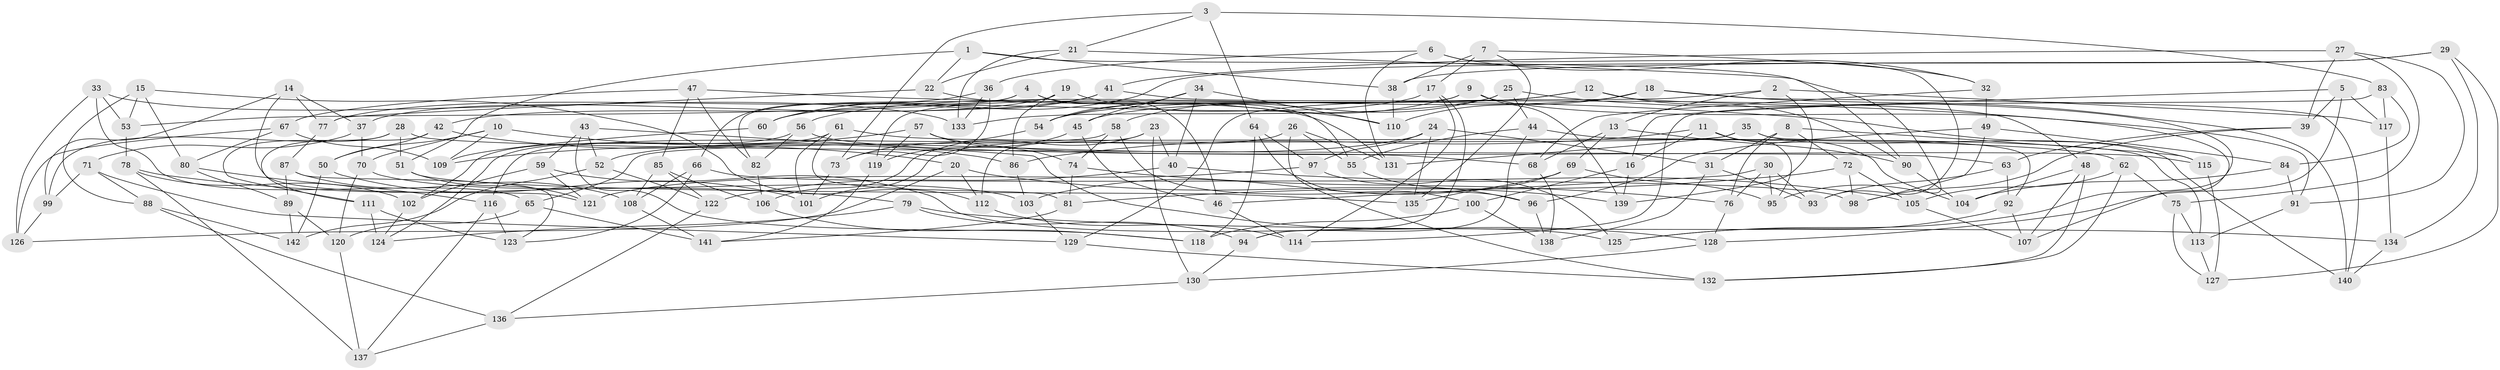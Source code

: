 // coarse degree distribution, {6: 0.6, 4: 0.32941176470588235, 5: 0.07058823529411765}
// Generated by graph-tools (version 1.1) at 2025/42/03/06/25 10:42:20]
// undirected, 142 vertices, 284 edges
graph export_dot {
graph [start="1"]
  node [color=gray90,style=filled];
  1;
  2;
  3;
  4;
  5;
  6;
  7;
  8;
  9;
  10;
  11;
  12;
  13;
  14;
  15;
  16;
  17;
  18;
  19;
  20;
  21;
  22;
  23;
  24;
  25;
  26;
  27;
  28;
  29;
  30;
  31;
  32;
  33;
  34;
  35;
  36;
  37;
  38;
  39;
  40;
  41;
  42;
  43;
  44;
  45;
  46;
  47;
  48;
  49;
  50;
  51;
  52;
  53;
  54;
  55;
  56;
  57;
  58;
  59;
  60;
  61;
  62;
  63;
  64;
  65;
  66;
  67;
  68;
  69;
  70;
  71;
  72;
  73;
  74;
  75;
  76;
  77;
  78;
  79;
  80;
  81;
  82;
  83;
  84;
  85;
  86;
  87;
  88;
  89;
  90;
  91;
  92;
  93;
  94;
  95;
  96;
  97;
  98;
  99;
  100;
  101;
  102;
  103;
  104;
  105;
  106;
  107;
  108;
  109;
  110;
  111;
  112;
  113;
  114;
  115;
  116;
  117;
  118;
  119;
  120;
  121;
  122;
  123;
  124;
  125;
  126;
  127;
  128;
  129;
  130;
  131;
  132;
  133;
  134;
  135;
  136;
  137;
  138;
  139;
  140;
  141;
  142;
  1 -- 22;
  1 -- 51;
  1 -- 38;
  1 -- 95;
  2 -- 13;
  2 -- 139;
  2 -- 117;
  2 -- 129;
  3 -- 21;
  3 -- 83;
  3 -- 73;
  3 -- 64;
  4 -- 66;
  4 -- 53;
  4 -- 55;
  4 -- 46;
  5 -- 117;
  5 -- 39;
  5 -- 128;
  5 -- 16;
  6 -- 32;
  6 -- 36;
  6 -- 131;
  6 -- 93;
  7 -- 135;
  7 -- 32;
  7 -- 17;
  7 -- 38;
  8 -- 115;
  8 -- 72;
  8 -- 31;
  8 -- 76;
  9 -- 119;
  9 -- 54;
  9 -- 91;
  9 -- 139;
  10 -- 20;
  10 -- 50;
  10 -- 109;
  10 -- 70;
  11 -- 95;
  11 -- 104;
  11 -- 16;
  11 -- 86;
  12 -- 45;
  12 -- 54;
  12 -- 90;
  12 -- 107;
  13 -- 69;
  13 -- 68;
  13 -- 90;
  14 -- 77;
  14 -- 37;
  14 -- 99;
  14 -- 121;
  15 -- 80;
  15 -- 112;
  15 -- 53;
  15 -- 88;
  16 -- 139;
  16 -- 100;
  17 -- 94;
  17 -- 60;
  17 -- 114;
  18 -- 125;
  18 -- 110;
  18 -- 56;
  18 -- 140;
  19 -- 86;
  19 -- 110;
  19 -- 37;
  19 -- 82;
  20 -- 126;
  20 -- 139;
  20 -- 112;
  21 -- 90;
  21 -- 22;
  21 -- 133;
  22 -- 131;
  22 -- 77;
  23 -- 112;
  23 -- 40;
  23 -- 130;
  23 -- 106;
  24 -- 135;
  24 -- 97;
  24 -- 52;
  24 -- 31;
  25 -- 140;
  25 -- 133;
  25 -- 44;
  25 -- 58;
  26 -- 55;
  26 -- 131;
  26 -- 132;
  26 -- 101;
  27 -- 41;
  27 -- 91;
  27 -- 39;
  27 -- 75;
  28 -- 111;
  28 -- 51;
  28 -- 99;
  28 -- 63;
  29 -- 60;
  29 -- 38;
  29 -- 127;
  29 -- 134;
  30 -- 76;
  30 -- 93;
  30 -- 46;
  30 -- 95;
  31 -- 93;
  31 -- 138;
  32 -- 68;
  32 -- 49;
  33 -- 53;
  33 -- 126;
  33 -- 65;
  33 -- 133;
  34 -- 40;
  34 -- 110;
  34 -- 54;
  34 -- 45;
  35 -- 92;
  35 -- 131;
  35 -- 65;
  35 -- 140;
  36 -- 77;
  36 -- 73;
  36 -- 133;
  37 -- 71;
  37 -- 70;
  38 -- 110;
  39 -- 98;
  39 -- 63;
  40 -- 122;
  40 -- 105;
  41 -- 48;
  41 -- 60;
  41 -- 42;
  42 -- 50;
  42 -- 86;
  42 -- 111;
  43 -- 52;
  43 -- 128;
  43 -- 59;
  43 -- 118;
  44 -- 94;
  44 -- 55;
  44 -- 113;
  45 -- 46;
  45 -- 119;
  46 -- 114;
  47 -- 82;
  47 -- 115;
  47 -- 67;
  47 -- 85;
  48 -- 104;
  48 -- 132;
  48 -- 107;
  49 -- 84;
  49 -- 96;
  49 -- 98;
  50 -- 142;
  50 -- 101;
  51 -- 135;
  51 -- 121;
  52 -- 122;
  52 -- 142;
  53 -- 78;
  54 -- 73;
  55 -- 96;
  56 -- 115;
  56 -- 102;
  56 -- 82;
  57 -- 119;
  57 -- 74;
  57 -- 68;
  57 -- 109;
  58 -- 74;
  58 -- 96;
  58 -- 116;
  59 -- 125;
  59 -- 121;
  59 -- 102;
  60 -- 109;
  61 -- 62;
  61 -- 124;
  61 -- 81;
  61 -- 101;
  62 -- 75;
  62 -- 132;
  62 -- 105;
  63 -- 92;
  63 -- 93;
  64 -- 97;
  64 -- 118;
  64 -- 100;
  65 -- 120;
  65 -- 141;
  66 -- 98;
  66 -- 123;
  66 -- 108;
  67 -- 80;
  67 -- 109;
  67 -- 126;
  68 -- 138;
  69 -- 103;
  69 -- 135;
  69 -- 95;
  70 -- 103;
  70 -- 120;
  71 -- 88;
  71 -- 129;
  71 -- 99;
  72 -- 98;
  72 -- 81;
  72 -- 105;
  73 -- 101;
  74 -- 76;
  74 -- 81;
  75 -- 127;
  75 -- 113;
  76 -- 128;
  77 -- 87;
  78 -- 102;
  78 -- 137;
  78 -- 79;
  79 -- 94;
  79 -- 124;
  79 -- 134;
  80 -- 116;
  80 -- 89;
  81 -- 141;
  82 -- 106;
  83 -- 84;
  83 -- 117;
  83 -- 114;
  84 -- 104;
  84 -- 91;
  85 -- 108;
  85 -- 106;
  85 -- 122;
  86 -- 103;
  87 -- 108;
  87 -- 89;
  87 -- 123;
  88 -- 142;
  88 -- 136;
  89 -- 142;
  89 -- 120;
  90 -- 104;
  91 -- 113;
  92 -- 107;
  92 -- 125;
  94 -- 130;
  96 -- 138;
  97 -- 125;
  97 -- 121;
  99 -- 126;
  100 -- 138;
  100 -- 118;
  102 -- 124;
  103 -- 129;
  105 -- 107;
  106 -- 118;
  108 -- 141;
  111 -- 123;
  111 -- 124;
  112 -- 114;
  113 -- 127;
  115 -- 127;
  116 -- 137;
  116 -- 123;
  117 -- 134;
  119 -- 141;
  120 -- 137;
  122 -- 136;
  128 -- 130;
  129 -- 132;
  130 -- 136;
  134 -- 140;
  136 -- 137;
}
